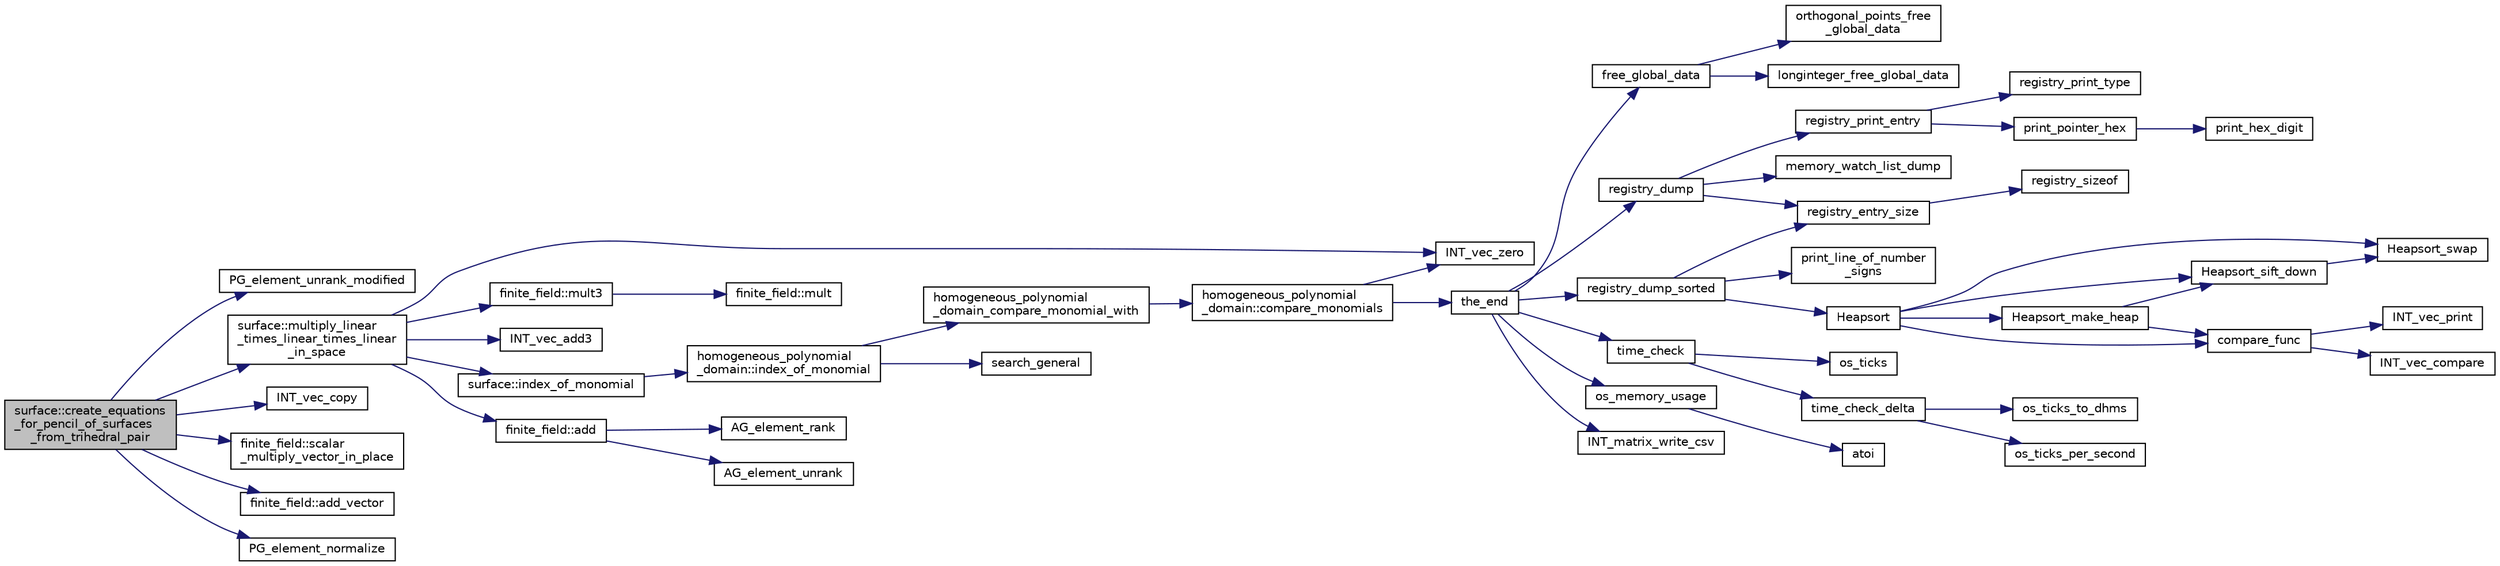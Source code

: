 digraph "surface::create_equations_for_pencil_of_surfaces_from_trihedral_pair"
{
  edge [fontname="Helvetica",fontsize="10",labelfontname="Helvetica",labelfontsize="10"];
  node [fontname="Helvetica",fontsize="10",shape=record];
  rankdir="LR";
  Node1367 [label="surface::create_equations\l_for_pencil_of_surfaces\l_from_trihedral_pair",height=0.2,width=0.4,color="black", fillcolor="grey75", style="filled", fontcolor="black"];
  Node1367 -> Node1368 [color="midnightblue",fontsize="10",style="solid",fontname="Helvetica"];
  Node1368 [label="PG_element_unrank_modified",height=0.2,width=0.4,color="black", fillcolor="white", style="filled",URL="$d4/d67/geometry_8h.html#a83ae9b605d496f6a90345303f6efae64"];
  Node1367 -> Node1369 [color="midnightblue",fontsize="10",style="solid",fontname="Helvetica"];
  Node1369 [label="surface::multiply_linear\l_times_linear_times_linear\l_in_space",height=0.2,width=0.4,color="black", fillcolor="white", style="filled",URL="$d5/d88/classsurface.html#abcbac4f9bd652897db85be7bf17abf62"];
  Node1369 -> Node1370 [color="midnightblue",fontsize="10",style="solid",fontname="Helvetica"];
  Node1370 [label="INT_vec_zero",height=0.2,width=0.4,color="black", fillcolor="white", style="filled",URL="$df/dbf/sajeeb_8_c.html#aa8c9c7977203577026080f546fe4980f"];
  Node1369 -> Node1371 [color="midnightblue",fontsize="10",style="solid",fontname="Helvetica"];
  Node1371 [label="finite_field::mult3",height=0.2,width=0.4,color="black", fillcolor="white", style="filled",URL="$df/d5a/classfinite__field.html#a8075bbc643e9198c0a8f1d1eaa2faee3"];
  Node1371 -> Node1372 [color="midnightblue",fontsize="10",style="solid",fontname="Helvetica"];
  Node1372 [label="finite_field::mult",height=0.2,width=0.4,color="black", fillcolor="white", style="filled",URL="$df/d5a/classfinite__field.html#a24fb5917aa6d4d656fd855b7f44a13b0"];
  Node1369 -> Node1373 [color="midnightblue",fontsize="10",style="solid",fontname="Helvetica"];
  Node1373 [label="INT_vec_add3",height=0.2,width=0.4,color="black", fillcolor="white", style="filled",URL="$d5/db4/io__and__os_8h.html#a5fb9f390a6d5ff2af38251ee134f12cf"];
  Node1369 -> Node1374 [color="midnightblue",fontsize="10",style="solid",fontname="Helvetica"];
  Node1374 [label="surface::index_of_monomial",height=0.2,width=0.4,color="black", fillcolor="white", style="filled",URL="$d5/d88/classsurface.html#a121f8ba1f05712475aa758f7152f4ce5"];
  Node1374 -> Node1375 [color="midnightblue",fontsize="10",style="solid",fontname="Helvetica"];
  Node1375 [label="homogeneous_polynomial\l_domain::index_of_monomial",height=0.2,width=0.4,color="black", fillcolor="white", style="filled",URL="$d2/da7/classhomogeneous__polynomial__domain.html#a3fad3fb2b940014fcfece1cebfbfa3ae"];
  Node1375 -> Node1376 [color="midnightblue",fontsize="10",style="solid",fontname="Helvetica"];
  Node1376 [label="search_general",height=0.2,width=0.4,color="black", fillcolor="white", style="filled",URL="$d5/de2/foundations_2data__structures_2data__structures_8h.html#a9377e1012d2575d9cb22787cecf71eec"];
  Node1375 -> Node1377 [color="midnightblue",fontsize="10",style="solid",fontname="Helvetica"];
  Node1377 [label="homogeneous_polynomial\l_domain_compare_monomial_with",height=0.2,width=0.4,color="black", fillcolor="white", style="filled",URL="$dd/db5/homogeneous__polynomial__domain_8_c.html#a0a0f8d40815145e0aceceabebad8d63d"];
  Node1377 -> Node1378 [color="midnightblue",fontsize="10",style="solid",fontname="Helvetica"];
  Node1378 [label="homogeneous_polynomial\l_domain::compare_monomials",height=0.2,width=0.4,color="black", fillcolor="white", style="filled",URL="$d2/da7/classhomogeneous__polynomial__domain.html#a05c5959cb62502954c9cf93a85b8c019"];
  Node1378 -> Node1370 [color="midnightblue",fontsize="10",style="solid",fontname="Helvetica"];
  Node1378 -> Node1379 [color="midnightblue",fontsize="10",style="solid",fontname="Helvetica"];
  Node1379 [label="the_end",height=0.2,width=0.4,color="black", fillcolor="white", style="filled",URL="$d9/d60/discreta_8h.html#a3ebbd3ccb665a9f78deaa7408577b60c"];
  Node1379 -> Node1380 [color="midnightblue",fontsize="10",style="solid",fontname="Helvetica"];
  Node1380 [label="free_global_data",height=0.2,width=0.4,color="black", fillcolor="white", style="filled",URL="$d3/dfb/discreta__global_8_c.html#a6bd9eb050090f8cf1e92db88a459cc28"];
  Node1380 -> Node1381 [color="midnightblue",fontsize="10",style="solid",fontname="Helvetica"];
  Node1381 [label="orthogonal_points_free\l_global_data",height=0.2,width=0.4,color="black", fillcolor="white", style="filled",URL="$d4/d67/geometry_8h.html#a9ff48c751a12182f1cc6ee384f80aa0b"];
  Node1380 -> Node1382 [color="midnightblue",fontsize="10",style="solid",fontname="Helvetica"];
  Node1382 [label="longinteger_free_global_data",height=0.2,width=0.4,color="black", fillcolor="white", style="filled",URL="$de/dc5/algebra__and__number__theory_8h.html#a6160ced6b3ffc2765c111f7d4f94ed42"];
  Node1379 -> Node1383 [color="midnightblue",fontsize="10",style="solid",fontname="Helvetica"];
  Node1383 [label="registry_dump",height=0.2,width=0.4,color="black", fillcolor="white", style="filled",URL="$d5/db4/io__and__os_8h.html#a8ad65cbe10865661e8bafd6be2164955"];
  Node1383 -> Node1384 [color="midnightblue",fontsize="10",style="solid",fontname="Helvetica"];
  Node1384 [label="registry_print_entry",height=0.2,width=0.4,color="black", fillcolor="white", style="filled",URL="$df/d84/foundations_2io__and__os_2memory_8_c.html#a2b54b210ed9aae58085d1ef7fa3bcbff"];
  Node1384 -> Node1385 [color="midnightblue",fontsize="10",style="solid",fontname="Helvetica"];
  Node1385 [label="print_pointer_hex",height=0.2,width=0.4,color="black", fillcolor="white", style="filled",URL="$d5/db4/io__and__os_8h.html#a32add94de62a1d910cc0fc35ed90ab48"];
  Node1385 -> Node1386 [color="midnightblue",fontsize="10",style="solid",fontname="Helvetica"];
  Node1386 [label="print_hex_digit",height=0.2,width=0.4,color="black", fillcolor="white", style="filled",URL="$d4/d74/util_8_c.html#a36c64a828eefed0a0cfdd6186ec92c31"];
  Node1384 -> Node1387 [color="midnightblue",fontsize="10",style="solid",fontname="Helvetica"];
  Node1387 [label="registry_print_type",height=0.2,width=0.4,color="black", fillcolor="white", style="filled",URL="$df/d84/foundations_2io__and__os_2memory_8_c.html#a0c81861cc8a6dd21364c89bb3ac8e82c"];
  Node1383 -> Node1388 [color="midnightblue",fontsize="10",style="solid",fontname="Helvetica"];
  Node1388 [label="registry_entry_size",height=0.2,width=0.4,color="black", fillcolor="white", style="filled",URL="$df/d84/foundations_2io__and__os_2memory_8_c.html#abb7fc0eff582133f5bd8a7cbd78d742b"];
  Node1388 -> Node1389 [color="midnightblue",fontsize="10",style="solid",fontname="Helvetica"];
  Node1389 [label="registry_sizeof",height=0.2,width=0.4,color="black", fillcolor="white", style="filled",URL="$df/d84/foundations_2io__and__os_2memory_8_c.html#a1ebe71d1cd99d79db497355f608be044"];
  Node1383 -> Node1390 [color="midnightblue",fontsize="10",style="solid",fontname="Helvetica"];
  Node1390 [label="memory_watch_list_dump",height=0.2,width=0.4,color="black", fillcolor="white", style="filled",URL="$df/d84/foundations_2io__and__os_2memory_8_c.html#ad0967d55a42071e28f50be4fbe7893bd"];
  Node1379 -> Node1391 [color="midnightblue",fontsize="10",style="solid",fontname="Helvetica"];
  Node1391 [label="registry_dump_sorted",height=0.2,width=0.4,color="black", fillcolor="white", style="filled",URL="$d5/db4/io__and__os_8h.html#aa28c9ee8650332ad2d526d5eb4fae48e"];
  Node1391 -> Node1392 [color="midnightblue",fontsize="10",style="solid",fontname="Helvetica"];
  Node1392 [label="print_line_of_number\l_signs",height=0.2,width=0.4,color="black", fillcolor="white", style="filled",URL="$d5/db4/io__and__os_8h.html#a59b640c1f8b0040f26fa06b641191105"];
  Node1391 -> Node1388 [color="midnightblue",fontsize="10",style="solid",fontname="Helvetica"];
  Node1391 -> Node1393 [color="midnightblue",fontsize="10",style="solid",fontname="Helvetica"];
  Node1393 [label="Heapsort",height=0.2,width=0.4,color="black", fillcolor="white", style="filled",URL="$d5/de2/foundations_2data__structures_2data__structures_8h.html#a2af240488f5893071c88af35d9f06b6d"];
  Node1393 -> Node1394 [color="midnightblue",fontsize="10",style="solid",fontname="Helvetica"];
  Node1394 [label="Heapsort_make_heap",height=0.2,width=0.4,color="black", fillcolor="white", style="filled",URL="$d4/dd7/sorting_8_c.html#ae2f81d9c1e532bee5c80dfae7cc45bcc"];
  Node1394 -> Node1395 [color="midnightblue",fontsize="10",style="solid",fontname="Helvetica"];
  Node1395 [label="Heapsort_sift_down",height=0.2,width=0.4,color="black", fillcolor="white", style="filled",URL="$d4/dd7/sorting_8_c.html#a89625a5f8e99e9a76db45ad133b5a3f3"];
  Node1395 -> Node1396 [color="midnightblue",fontsize="10",style="solid",fontname="Helvetica"];
  Node1396 [label="Heapsort_swap",height=0.2,width=0.4,color="black", fillcolor="white", style="filled",URL="$d4/dd7/sorting_8_c.html#a7d47ff5b6218622f072ca38a87900496"];
  Node1394 -> Node1397 [color="midnightblue",fontsize="10",style="solid",fontname="Helvetica"];
  Node1397 [label="compare_func",height=0.2,width=0.4,color="black", fillcolor="white", style="filled",URL="$dc/d77/pentomino__5x5_8_c.html#af532ec92afffcb63cd1f1180e96642d4"];
  Node1397 -> Node1398 [color="midnightblue",fontsize="10",style="solid",fontname="Helvetica"];
  Node1398 [label="INT_vec_compare",height=0.2,width=0.4,color="black", fillcolor="white", style="filled",URL="$d5/de2/foundations_2data__structures_2data__structures_8h.html#ac1a17fca23fb4a338aef8547a4c2fded"];
  Node1397 -> Node1399 [color="midnightblue",fontsize="10",style="solid",fontname="Helvetica"];
  Node1399 [label="INT_vec_print",height=0.2,width=0.4,color="black", fillcolor="white", style="filled",URL="$df/dbf/sajeeb_8_c.html#a79a5901af0b47dd0d694109543c027fe"];
  Node1393 -> Node1397 [color="midnightblue",fontsize="10",style="solid",fontname="Helvetica"];
  Node1393 -> Node1396 [color="midnightblue",fontsize="10",style="solid",fontname="Helvetica"];
  Node1393 -> Node1395 [color="midnightblue",fontsize="10",style="solid",fontname="Helvetica"];
  Node1379 -> Node1400 [color="midnightblue",fontsize="10",style="solid",fontname="Helvetica"];
  Node1400 [label="time_check",height=0.2,width=0.4,color="black", fillcolor="white", style="filled",URL="$d9/d60/discreta_8h.html#a04d64356f0c7cb798e55daec998c527e"];
  Node1400 -> Node1401 [color="midnightblue",fontsize="10",style="solid",fontname="Helvetica"];
  Node1401 [label="os_ticks",height=0.2,width=0.4,color="black", fillcolor="white", style="filled",URL="$d5/db4/io__and__os_8h.html#a3da6d2b09e35d569adb7101dffcb5224"];
  Node1400 -> Node1402 [color="midnightblue",fontsize="10",style="solid",fontname="Helvetica"];
  Node1402 [label="time_check_delta",height=0.2,width=0.4,color="black", fillcolor="white", style="filled",URL="$d3/d72/global_8_c.html#a89a8565e34c7dcbb97180cd6af7454a1"];
  Node1402 -> Node1403 [color="midnightblue",fontsize="10",style="solid",fontname="Helvetica"];
  Node1403 [label="os_ticks_per_second",height=0.2,width=0.4,color="black", fillcolor="white", style="filled",URL="$d5/db4/io__and__os_8h.html#a1b35e7a094dfde9db39ae352c9c17042"];
  Node1402 -> Node1404 [color="midnightblue",fontsize="10",style="solid",fontname="Helvetica"];
  Node1404 [label="os_ticks_to_dhms",height=0.2,width=0.4,color="black", fillcolor="white", style="filled",URL="$d5/db4/io__and__os_8h.html#a0d715587fd9b8ab4e2bc822a2be313ba"];
  Node1379 -> Node1405 [color="midnightblue",fontsize="10",style="solid",fontname="Helvetica"];
  Node1405 [label="os_memory_usage",height=0.2,width=0.4,color="black", fillcolor="white", style="filled",URL="$d5/db4/io__and__os_8h.html#a5d6ab4b80c58e5d8bdb0fd1625709d0b"];
  Node1405 -> Node1406 [color="midnightblue",fontsize="10",style="solid",fontname="Helvetica"];
  Node1406 [label="atoi",height=0.2,width=0.4,color="black", fillcolor="white", style="filled",URL="$d9/d60/discreta_8h.html#ad0ac71cbcb495289e474437d6b7d7fac"];
  Node1379 -> Node1407 [color="midnightblue",fontsize="10",style="solid",fontname="Helvetica"];
  Node1407 [label="INT_matrix_write_csv",height=0.2,width=0.4,color="black", fillcolor="white", style="filled",URL="$d5/db4/io__and__os_8h.html#a57604af509e1d43e918fd38e5f4ee96f"];
  Node1369 -> Node1408 [color="midnightblue",fontsize="10",style="solid",fontname="Helvetica"];
  Node1408 [label="finite_field::add",height=0.2,width=0.4,color="black", fillcolor="white", style="filled",URL="$df/d5a/classfinite__field.html#a8f12328a27500f3c7be0c849ebbc9d14"];
  Node1408 -> Node1409 [color="midnightblue",fontsize="10",style="solid",fontname="Helvetica"];
  Node1409 [label="AG_element_unrank",height=0.2,width=0.4,color="black", fillcolor="white", style="filled",URL="$d4/d67/geometry_8h.html#a4a33b86c87b2879b97cfa1327abe2885"];
  Node1408 -> Node1410 [color="midnightblue",fontsize="10",style="solid",fontname="Helvetica"];
  Node1410 [label="AG_element_rank",height=0.2,width=0.4,color="black", fillcolor="white", style="filled",URL="$d4/d67/geometry_8h.html#ab2ac908d07dd8038fd996e26bdc75c17"];
  Node1367 -> Node1411 [color="midnightblue",fontsize="10",style="solid",fontname="Helvetica"];
  Node1411 [label="INT_vec_copy",height=0.2,width=0.4,color="black", fillcolor="white", style="filled",URL="$df/dbf/sajeeb_8_c.html#ac2d875e27e009af6ec04d17254d11075"];
  Node1367 -> Node1412 [color="midnightblue",fontsize="10",style="solid",fontname="Helvetica"];
  Node1412 [label="finite_field::scalar\l_multiply_vector_in_place",height=0.2,width=0.4,color="black", fillcolor="white", style="filled",URL="$df/d5a/classfinite__field.html#ab9b0987ee489bda0ad9027bbe3b3a930"];
  Node1367 -> Node1413 [color="midnightblue",fontsize="10",style="solid",fontname="Helvetica"];
  Node1413 [label="finite_field::add_vector",height=0.2,width=0.4,color="black", fillcolor="white", style="filled",URL="$df/d5a/classfinite__field.html#a23252c462d48cc21895de6fcc0cbb59f"];
  Node1367 -> Node1414 [color="midnightblue",fontsize="10",style="solid",fontname="Helvetica"];
  Node1414 [label="PG_element_normalize",height=0.2,width=0.4,color="black", fillcolor="white", style="filled",URL="$d4/d67/geometry_8h.html#a5a4c3c1158bad6bab0d786c616bd0996"];
}
